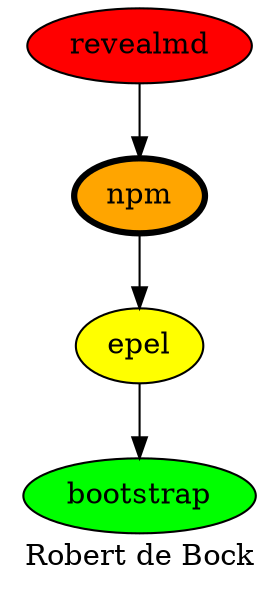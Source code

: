 digraph PhiloDilemma {
  label = "Robert de Bock" ;
  overlap=false
  {
    bootstrap [fillcolor=green style=filled]
    epel [fillcolor=yellow style=filled]
    npm [fillcolor=orange style=filled penwidth=3]
    revealmd [fillcolor=red style=filled]
  }
  epel -> bootstrap
  npm -> epel
  revealmd -> npm
}

